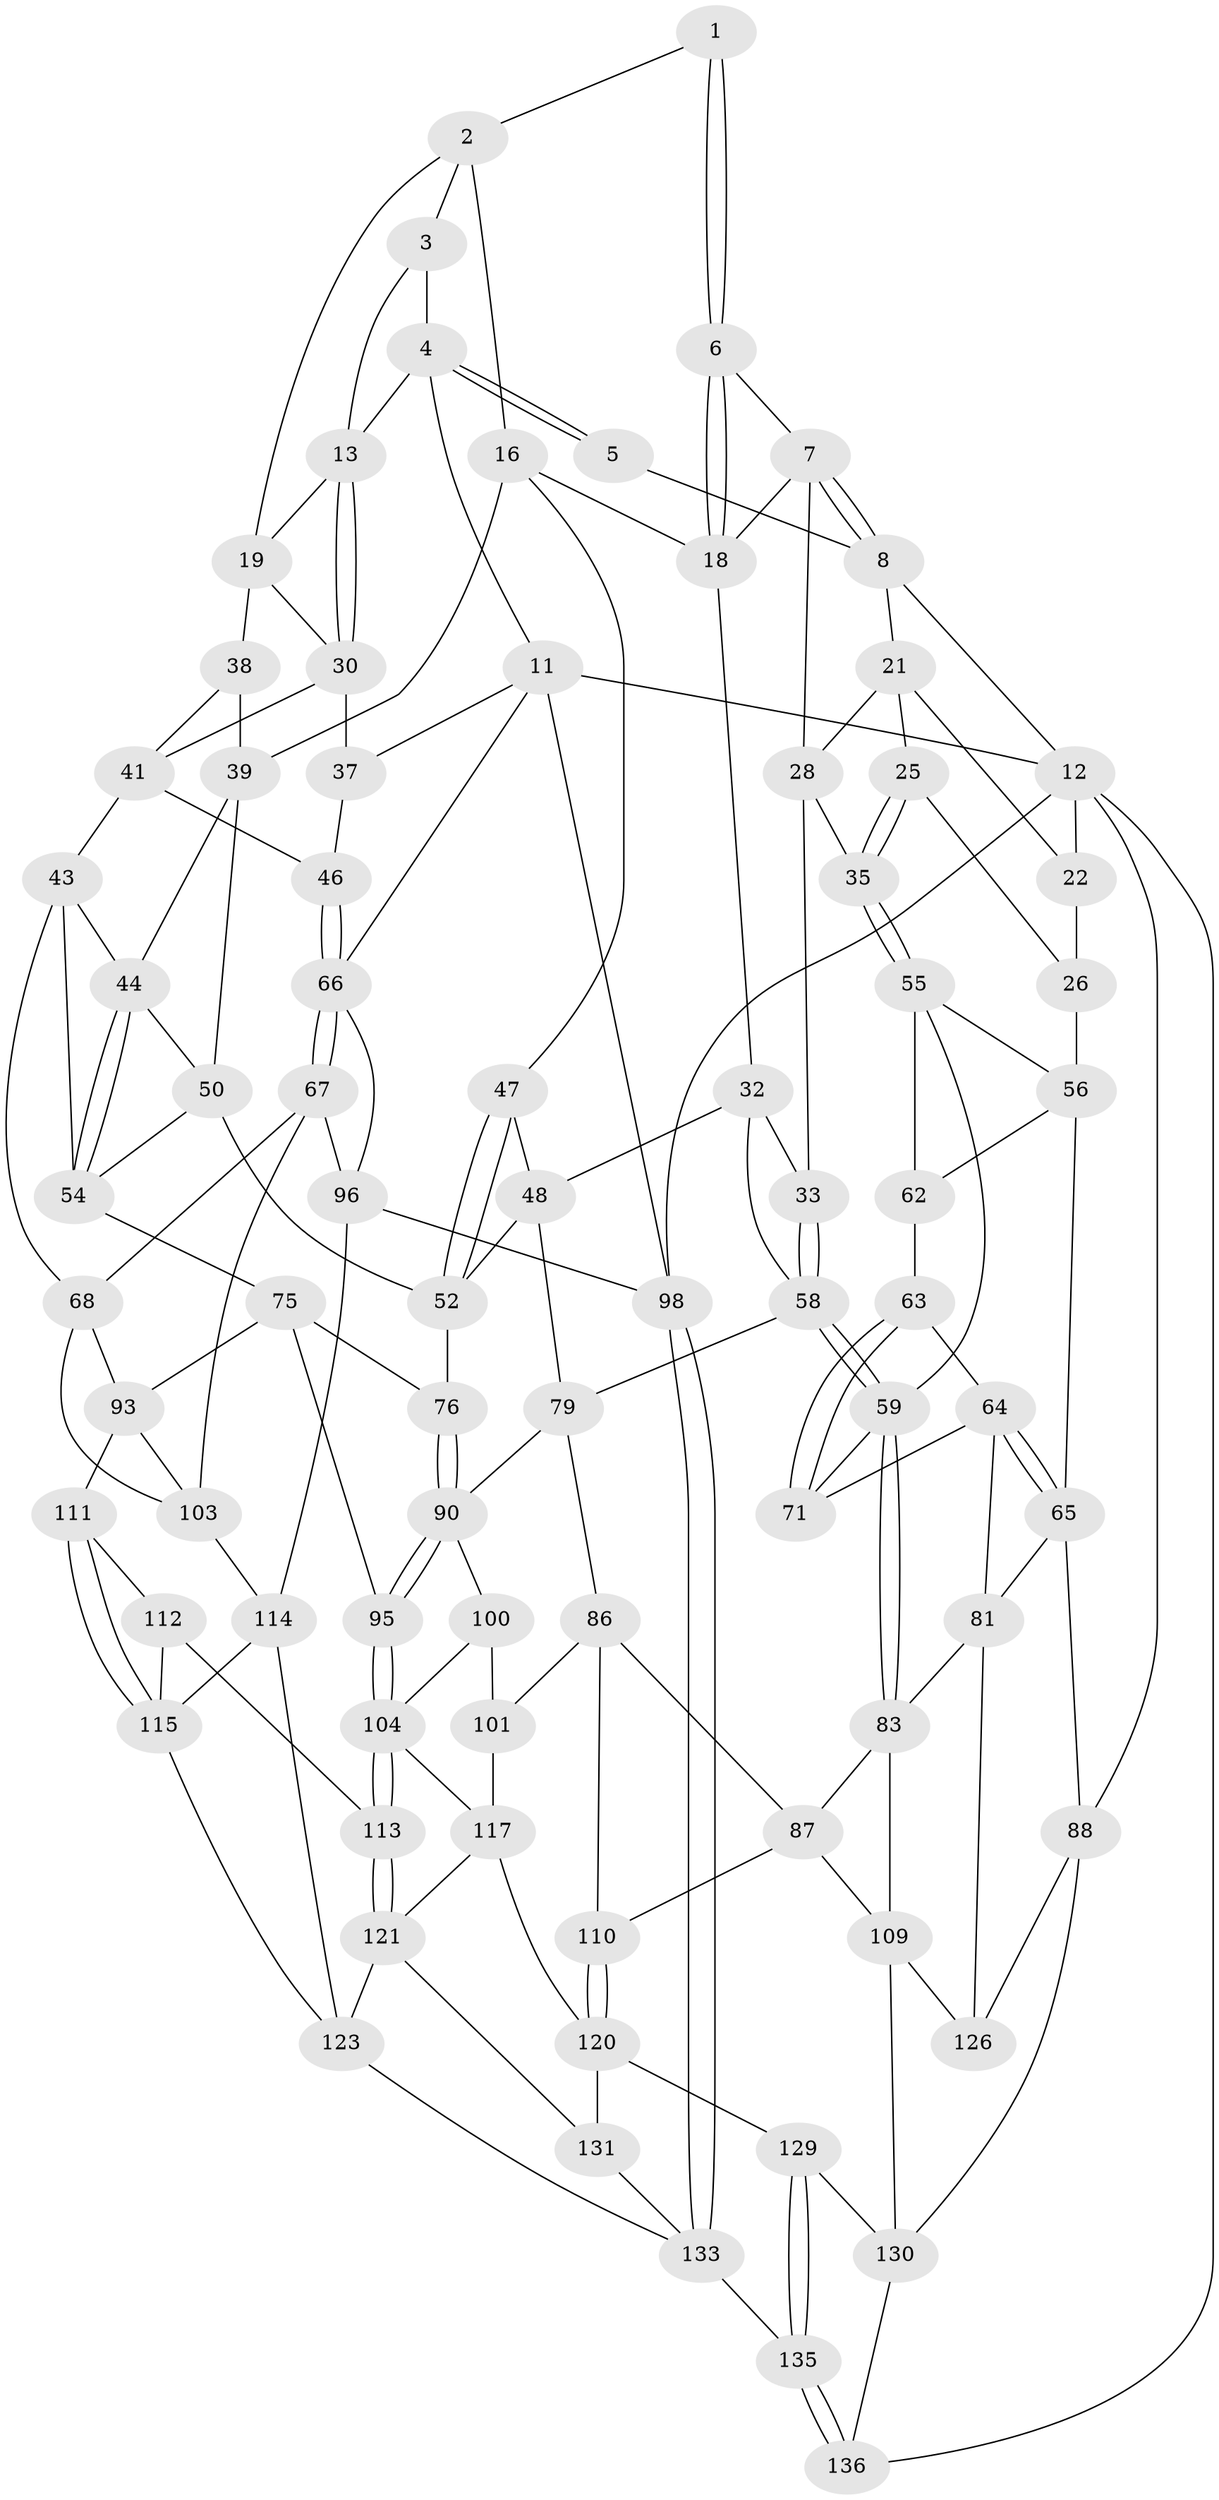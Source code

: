 // original degree distribution, {3: 0.014705882352941176, 4: 0.22794117647058823, 5: 0.5441176470588235, 6: 0.21323529411764705}
// Generated by graph-tools (version 1.1) at 2025/11/02/27/25 16:11:53]
// undirected, 82 vertices, 176 edges
graph export_dot {
graph [start="1"]
  node [color=gray90,style=filled];
  1 [pos="+0.5043238323252996+0"];
  2 [pos="+0.6421305524834537+0.07239973565041555",super="+15"];
  3 [pos="+0.8397810236014442+0"];
  4 [pos="+0.8864392223401268+0",super="+10"];
  5 [pos="+0.49452728002299345+0"];
  6 [pos="+0.49118333891106375+0.06965369944883412"];
  7 [pos="+0.37354445702514927+0.11187339115597117",super="+27"];
  8 [pos="+0.23240736422799194+0",super="+9"];
  11 [pos="+1+0",super="+36"];
  12 [pos="+0+0",super="+89"];
  13 [pos="+0.9333946916640203+0.1613452554169474",super="+14"];
  16 [pos="+0.581444160980588+0.15068084152331337",super="+17"];
  18 [pos="+0.5172565893176535+0.11901778796403156",super="+29"];
  19 [pos="+0.7872084496476971+0.10396783993421924",super="+20"];
  21 [pos="+0.2131552445541664+0.01606150084140023",super="+24"];
  22 [pos="+0.06428073748960667+0.09269102063089737",super="+23"];
  25 [pos="+0.17322970789462705+0.21623727657893418"];
  26 [pos="+0.0955492340150496+0.18773500882534339",super="+53"];
  28 [pos="+0.3456393738456496+0.15772231324529082",super="+34"];
  30 [pos="+0.9358748493693708+0.16877441946418675",super="+31"];
  32 [pos="+0.41177106664508023+0.3192724928978016",super="+49"];
  33 [pos="+0.27314230321261124+0.2817602365038464"];
  35 [pos="+0.17719975460984158+0.227818107738561"];
  37 [pos="+0.9747668673788429+0.1796676820057002"];
  38 [pos="+0.7427674840022275+0.13938415321502176"];
  39 [pos="+0.736917495137362+0.15318691136979415",super="+40"];
  41 [pos="+0.8647175196625344+0.30621580314024854",super="+42"];
  43 [pos="+0.8404168007381221+0.31791762046516653",super="+69"];
  44 [pos="+0.774742812524237+0.31695944142074706",super="+45"];
  46 [pos="+0.9427751315840152+0.32815914337815927"];
  47 [pos="+0.501032016614607+0.33124752160747745"];
  48 [pos="+0.4572741408429047+0.3416925371163158",super="+78"];
  50 [pos="+0.6560275544393777+0.26786492652362087",super="+51"];
  52 [pos="+0.6196635573557505+0.3609103565433712",super="+77"];
  54 [pos="+0.6725749308670447+0.34274032301727014",super="+72"];
  55 [pos="+0.14559960165890845+0.27833540483930364",super="+61"];
  56 [pos="+0.04904997782361799+0.3324864438699923",super="+57"];
  58 [pos="+0.2335461336097471+0.4317663306584084",super="+74"];
  59 [pos="+0.21179327368287384+0.4502925851474619",super="+60"];
  62 [pos="+0.09030638992610387+0.3887964773860496"];
  63 [pos="+0.0891145779195528+0.40654779363976473"];
  64 [pos="+0.0670836561042189+0.425567619265333",super="+73"];
  65 [pos="+0+0.45340213805194735",super="+82"];
  66 [pos="+1+0.3613901921393297",super="+70"];
  67 [pos="+0.8913195025475167+0.5265593882322323",super="+97"];
  68 [pos="+0.8851177329196733+0.5279838874116204",super="+92"];
  71 [pos="+0.11382270764366169+0.4433988287001787"];
  75 [pos="+0.7471570045547793+0.49440667324917204",super="+94"];
  76 [pos="+0.6253226843640847+0.487493403338041"];
  79 [pos="+0.4906477487249918+0.539023005803729",super="+80"];
  81 [pos="+0+0.6302901212540304",super="+85"];
  83 [pos="+0.21636007887639003+0.5604365571660009",super="+84"];
  86 [pos="+0.34311324377318536+0.5570291913830481",super="+102"];
  87 [pos="+0.26970616234501954+0.5774435347544404",super="+108"];
  88 [pos="+0+1",super="+127"];
  90 [pos="+0.6242386521852136+0.48989590545953166",super="+91"];
  93 [pos="+0.8538394117158346+0.5959279775742766",super="+107"];
  95 [pos="+0.7054954564001722+0.6274575509163908"];
  96 [pos="+1+0.619224540191395",super="+99"];
  98 [pos="+1+1"];
  100 [pos="+0.531747039011907+0.6395773426651384"];
  101 [pos="+0.5063133061178084+0.6623294577269297"];
  103 [pos="+0.9739148278614905+0.6543564208660694",super="+106"];
  104 [pos="+0.6727343682689269+0.6924673987570623",super="+105"];
  109 [pos="+0.2983443326272954+0.7516257622100913",super="+125"];
  110 [pos="+0.39483555708055124+0.7444787237166989"];
  111 [pos="+0.8508193728302453+0.6813660810417881"];
  112 [pos="+0.7723049696699232+0.7201462791142286"];
  113 [pos="+0.6756264061547542+0.6968503942498183"];
  114 [pos="+0.9545245127955573+0.7584347342909503",super="+116"];
  115 [pos="+0.8689880393040913+0.7583293970540531",super="+119"];
  117 [pos="+0.5390600073426524+0.8105231305397191",super="+118"];
  120 [pos="+0.4331402306306896+0.8261552124285553",super="+128"];
  121 [pos="+0.6834275523223587+0.8078126653698957",super="+122"];
  123 [pos="+0.8214108498993276+0.8637184941831596",super="+124"];
  126 [pos="+0.059540071817426446+0.6709859344371656"];
  129 [pos="+0.35604868878638285+0.9098734926151547"];
  130 [pos="+0.23823081709017943+0.8585548536464934",super="+132"];
  131 [pos="+0.5703344269507425+1"];
  133 [pos="+0.8213841464839465+1",super="+134"];
  135 [pos="+0.41194401646543216+1"];
  136 [pos="+0.22445970651236816+1"];
  1 -- 2;
  1 -- 6;
  1 -- 6;
  2 -- 3;
  2 -- 16;
  2 -- 19;
  3 -- 4;
  3 -- 13;
  4 -- 5;
  4 -- 5;
  4 -- 11;
  4 -- 13;
  5 -- 8;
  6 -- 7;
  6 -- 18;
  6 -- 18;
  7 -- 8;
  7 -- 8;
  7 -- 18;
  7 -- 28;
  8 -- 21;
  8 -- 12;
  11 -- 12;
  11 -- 98;
  11 -- 37;
  11 -- 66;
  12 -- 88;
  12 -- 98;
  12 -- 136;
  12 -- 22;
  13 -- 30;
  13 -- 30;
  13 -- 19;
  16 -- 39;
  16 -- 18;
  16 -- 47;
  18 -- 32;
  19 -- 30;
  19 -- 38;
  21 -- 22;
  21 -- 25;
  21 -- 28;
  22 -- 26 [weight=2];
  25 -- 26;
  25 -- 35;
  25 -- 35;
  26 -- 56;
  28 -- 33;
  28 -- 35;
  30 -- 37;
  30 -- 41;
  32 -- 33;
  32 -- 48;
  32 -- 58;
  33 -- 58;
  33 -- 58;
  35 -- 55;
  35 -- 55;
  37 -- 46;
  38 -- 39;
  38 -- 41;
  39 -- 50;
  39 -- 44;
  41 -- 46;
  41 -- 43;
  43 -- 44;
  43 -- 68;
  43 -- 54;
  44 -- 54;
  44 -- 54;
  44 -- 50;
  46 -- 66;
  46 -- 66;
  47 -- 48;
  47 -- 52;
  47 -- 52;
  48 -- 52;
  48 -- 79;
  50 -- 52;
  50 -- 54;
  52 -- 76;
  54 -- 75;
  55 -- 56;
  55 -- 59;
  55 -- 62;
  56 -- 62;
  56 -- 65;
  58 -- 59;
  58 -- 59;
  58 -- 79;
  59 -- 83;
  59 -- 83;
  59 -- 71;
  62 -- 63;
  63 -- 64;
  63 -- 71;
  63 -- 71;
  64 -- 65;
  64 -- 65;
  64 -- 81;
  64 -- 71;
  65 -- 81;
  65 -- 88;
  66 -- 67;
  66 -- 67;
  66 -- 96;
  67 -- 68;
  67 -- 96;
  67 -- 103;
  68 -- 93;
  68 -- 103;
  75 -- 76;
  75 -- 93;
  75 -- 95;
  76 -- 90;
  76 -- 90;
  79 -- 90;
  79 -- 86;
  81 -- 126;
  81 -- 83;
  83 -- 87;
  83 -- 109;
  86 -- 87;
  86 -- 110;
  86 -- 101;
  87 -- 109;
  87 -- 110;
  88 -- 130;
  88 -- 126;
  90 -- 95;
  90 -- 95;
  90 -- 100;
  93 -- 111;
  93 -- 103;
  95 -- 104;
  95 -- 104;
  96 -- 98;
  96 -- 114;
  98 -- 133;
  98 -- 133;
  100 -- 101;
  100 -- 104;
  101 -- 117;
  103 -- 114;
  104 -- 113;
  104 -- 113;
  104 -- 117;
  109 -- 130;
  109 -- 126;
  110 -- 120;
  110 -- 120;
  111 -- 112;
  111 -- 115;
  111 -- 115;
  112 -- 113;
  112 -- 115;
  113 -- 121;
  113 -- 121;
  114 -- 115;
  114 -- 123;
  115 -- 123;
  117 -- 121;
  117 -- 120;
  120 -- 129;
  120 -- 131;
  121 -- 131;
  121 -- 123;
  123 -- 133;
  129 -- 130;
  129 -- 135;
  129 -- 135;
  130 -- 136;
  131 -- 133;
  133 -- 135;
  135 -- 136;
  135 -- 136;
}
